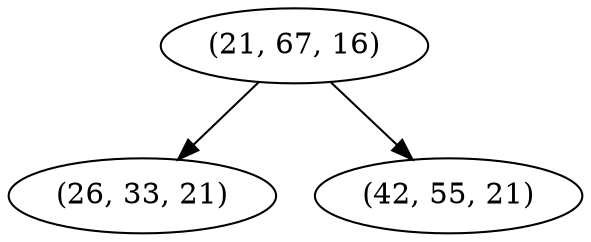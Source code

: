 digraph tree {
    "(21, 67, 16)";
    "(26, 33, 21)";
    "(42, 55, 21)";
    "(21, 67, 16)" -> "(26, 33, 21)";
    "(21, 67, 16)" -> "(42, 55, 21)";
}
